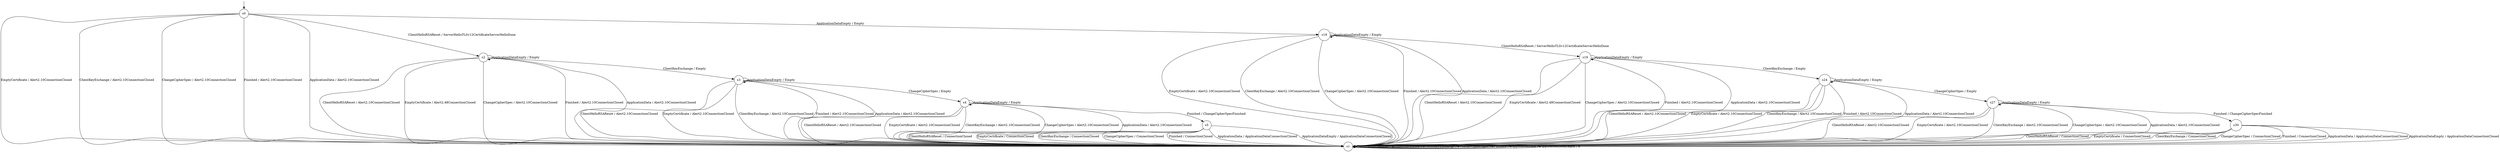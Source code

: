 digraph g {

	s0 [shape="circle" label="s0"];
	s1 [shape="circle" label="s1"];
	s2 [shape="circle" label="s2"];
	s3 [shape="circle" label="s3"];
	s4 [shape="circle" label="s4"];
	s5 [shape="circle" label="s5"];
	s6 [shape="circle" label="s30"];
	s7 [shape="circle" label="s24"];
	s8 [shape="circle" label="s19"];
	s9 [shape="circle" label="s18"];
	s10 [shape="circle" label="s27"];
	s0 -> s2 [label="ClientHelloRSAReset / ServerHelloTLSv12CertificateServerHelloDone"];
	s0 -> s1 [label="EmptyCertificate / Alert2.10ConnectionClosed"];
	s0 -> s1 [label="ClientKeyExchange / Alert2.10ConnectionClosed"];
	s0 -> s1 [label="ChangeCipherSpec / Alert2.10ConnectionClosed"];
	s0 -> s1 [label="Finished / Alert2.10ConnectionClosed"];
	s0 -> s1 [label="ApplicationData / Alert2.10ConnectionClosed"];
	s0 -> s9 [label="ApplicationDataEmpty / Empty"];
	s1 -> s1 [label="ClientHelloRSAReset / x"];
	s1 -> s1 [label="EmptyCertificate / x"];
	s1 -> s1 [label="ClientKeyExchange / x"];
	s1 -> s1 [label="ChangeCipherSpec / x"];
	s1 -> s1 [label="Finished / x"];
	s1 -> s1 [label="ApplicationData / x"];
	s1 -> s1 [label="ApplicationDataEmpty / x"];
	s2 -> s1 [label="ClientHelloRSAReset / Alert2.10ConnectionClosed"];
	s2 -> s1 [label="EmptyCertificate / Alert2.48ConnectionClosed"];
	s2 -> s3 [label="ClientKeyExchange / Empty"];
	s2 -> s1 [label="ChangeCipherSpec / Alert2.10ConnectionClosed"];
	s2 -> s1 [label="Finished / Alert2.10ConnectionClosed"];
	s2 -> s1 [label="ApplicationData / Alert2.10ConnectionClosed"];
	s2 -> s2 [label="ApplicationDataEmpty / Empty"];
	s3 -> s1 [label="ClientHelloRSAReset / Alert2.10ConnectionClosed"];
	s3 -> s1 [label="EmptyCertificate / Alert2.10ConnectionClosed"];
	s3 -> s1 [label="ClientKeyExchange / Alert2.10ConnectionClosed"];
	s3 -> s4 [label="ChangeCipherSpec / Empty"];
	s3 -> s1 [label="Finished / Alert2.10ConnectionClosed"];
	s3 -> s1 [label="ApplicationData / Alert2.10ConnectionClosed"];
	s3 -> s3 [label="ApplicationDataEmpty / Empty"];
	s4 -> s1 [label="ClientHelloRSAReset / Alert2.10ConnectionClosed"];
	s4 -> s1 [label="EmptyCertificate / Alert2.10ConnectionClosed"];
	s4 -> s1 [label="ClientKeyExchange / Alert2.10ConnectionClosed"];
	s4 -> s1 [label="ChangeCipherSpec / Alert2.10ConnectionClosed"];
	s4 -> s5 [label="Finished / ChangeCipherSpecFinished"];
	s4 -> s1 [label="ApplicationData / Alert2.10ConnectionClosed"];
	s4 -> s4 [label="ApplicationDataEmpty / Empty"];
	s5 -> s1 [label="ClientHelloRSAReset / ConnectionClosed"];
	s5 -> s1 [label="EmptyCertificate / ConnectionClosed"];
	s5 -> s1 [label="ClientKeyExchange / ConnectionClosed"];
	s5 -> s1 [label="ChangeCipherSpec / ConnectionClosed"];
	s5 -> s1 [label="Finished / ConnectionClosed"];
	s5 -> s1 [label="ApplicationData / ApplicationDataConnectionClosed"];
	s5 -> s1 [label="ApplicationDataEmpty / ApplicationDataConnectionClosed"];
	s6 -> s1 [label="ClientHelloRSAReset / ConnectionClosed"];
	s6 -> s1 [label="EmptyCertificate / ConnectionClosed"];
	s6 -> s1 [label="ClientKeyExchange / ConnectionClosed"];
	s6 -> s1 [label="ChangeCipherSpec / ConnectionClosed"];
	s6 -> s1 [label="Finished / ConnectionClosed"];
	s6 -> s1 [label="ApplicationData / ApplicationDataConnectionClosed"];
	s6 -> s1 [label="ApplicationDataEmpty / ApplicationDataConnectionClosed"];
	s7 -> s1 [label="ClientHelloRSAReset / Alert2.10ConnectionClosed"];
	s7 -> s1 [label="EmptyCertificate / Alert2.10ConnectionClosed"];
	s7 -> s1 [label="ClientKeyExchange / Alert2.10ConnectionClosed"];
	s7 -> s10 [label="ChangeCipherSpec / Empty"];
	s7 -> s1 [label="Finished / Alert2.10ConnectionClosed"];
	s7 -> s1 [label="ApplicationData / Alert2.10ConnectionClosed"];
	s7 -> s7 [label="ApplicationDataEmpty / Empty"];
	s8 -> s1 [label="ClientHelloRSAReset / Alert2.10ConnectionClosed"];
	s8 -> s1 [label="EmptyCertificate / Alert2.48ConnectionClosed"];
	s8 -> s7 [label="ClientKeyExchange / Empty"];
	s8 -> s1 [label="ChangeCipherSpec / Alert2.10ConnectionClosed"];
	s8 -> s1 [label="Finished / Alert2.10ConnectionClosed"];
	s8 -> s1 [label="ApplicationData / Alert2.10ConnectionClosed"];
	s8 -> s8 [label="ApplicationDataEmpty / Empty"];
	s9 -> s8 [label="ClientHelloRSAReset / ServerHelloTLSv12CertificateServerHelloDone"];
	s9 -> s1 [label="EmptyCertificate / Alert2.10ConnectionClosed"];
	s9 -> s1 [label="ClientKeyExchange / Alert2.10ConnectionClosed"];
	s9 -> s1 [label="ChangeCipherSpec / Alert2.10ConnectionClosed"];
	s9 -> s1 [label="Finished / Alert2.10ConnectionClosed"];
	s9 -> s1 [label="ApplicationData / Alert2.10ConnectionClosed"];
	s9 -> s9 [label="ApplicationDataEmpty / Empty"];
	s10 -> s1 [label="ClientHelloRSAReset / Alert2.10ConnectionClosed"];
	s10 -> s1 [label="EmptyCertificate / Alert2.10ConnectionClosed"];
	s10 -> s1 [label="ClientKeyExchange / Alert2.10ConnectionClosed"];
	s10 -> s1 [label="ChangeCipherSpec / Alert2.10ConnectionClosed"];
	s10 -> s6 [label="Finished / ChangeCipherSpecFinished"];
	s10 -> s1 [label="ApplicationData / Alert2.10ConnectionClosed"];
	s10 -> s10 [label="ApplicationDataEmpty / Empty"];

__start0 [label="" shape="none" width="0" height="0"];
__start0 -> s0;

}
